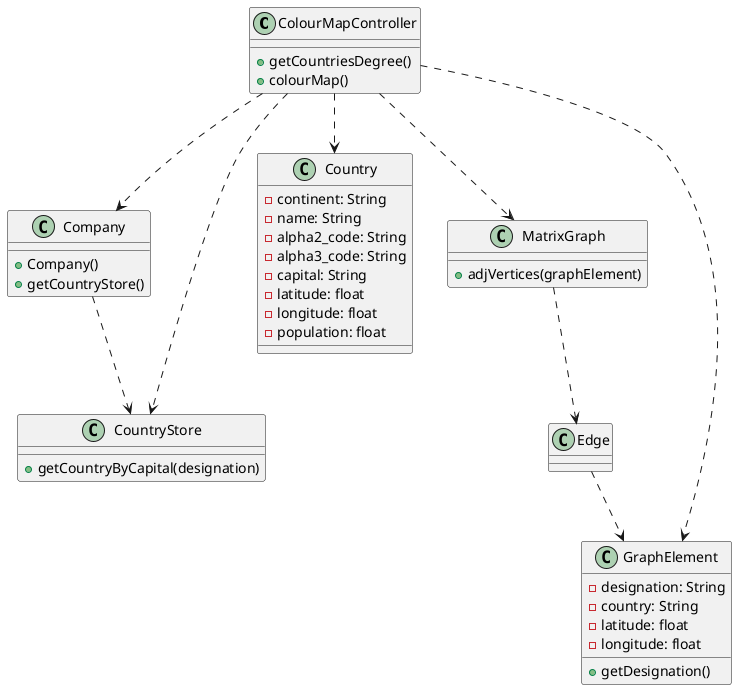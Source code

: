 @startuml
ColourMapController ..>Company
ColourMapController ..>CountryStore
ColourMapController ..>Country
ColourMapController ..>MatrixGraph
ColourMapController ..>GraphElement
MatrixGraph ..>Edge
Edge ..>GraphElement


ColourMapController : +getCountriesDegree()
ColourMapController : +colourMap()


Company : +Company()
Company : +getCountryStore()

Company ..>CountryStore

MatrixGraph : +adjVertices(graphElement)

CountryStore : +getCountryByCapital(designation)

Country : -continent: String
Country : -name: String
Country : -alpha2_code: String
Country : -alpha3_code: String
Country : -capital: String
Country : -latitude: float
Country : -longitude: float
Country : -population: float

GraphElement : -designation: String
GraphElement : -country: String
GraphElement : -latitude: float
GraphElement : -longitude: float
GraphElement : +getDesignation()
@enduml